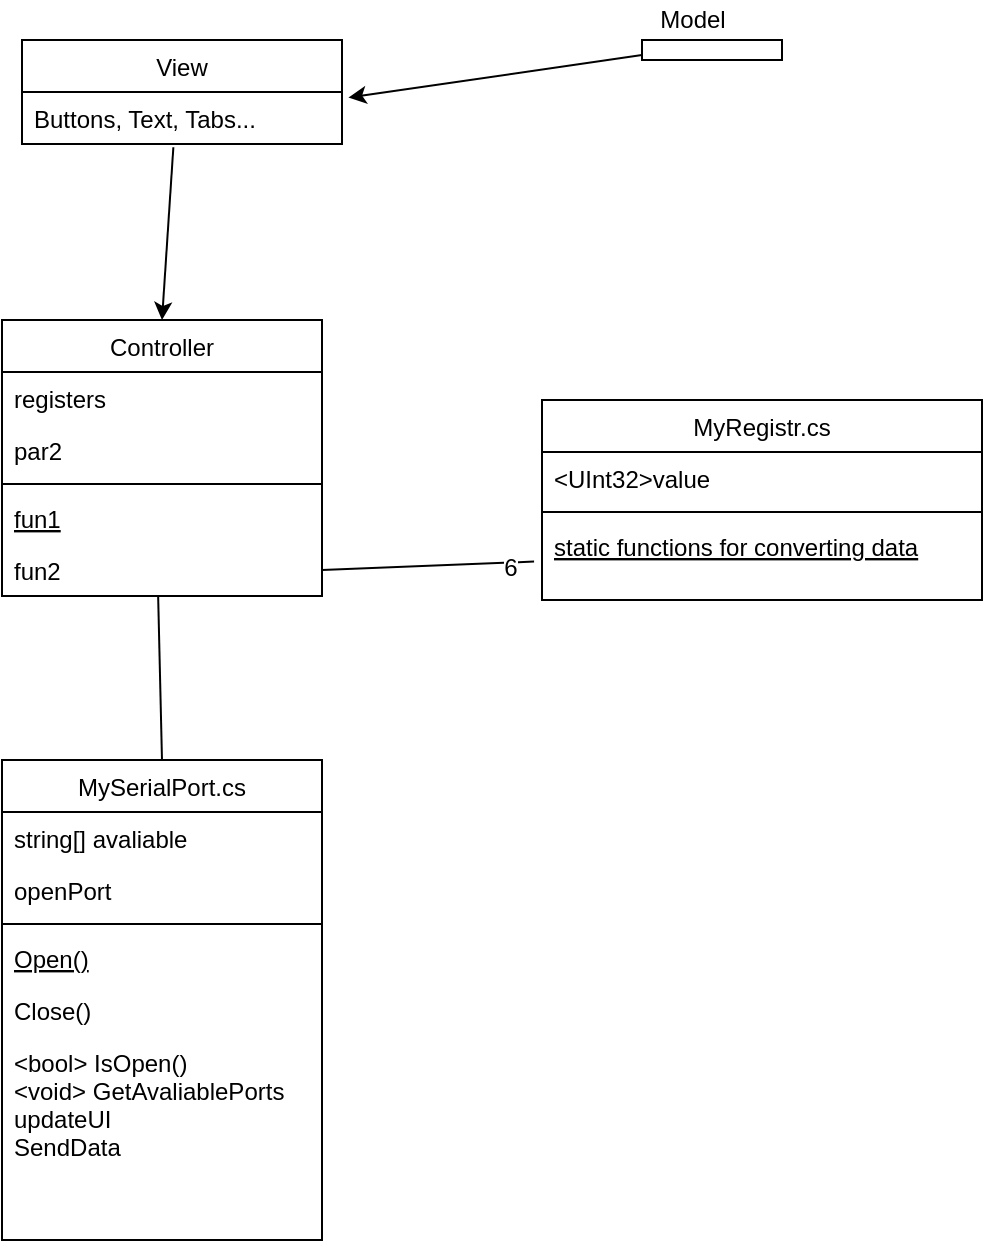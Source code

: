 <mxfile version="12.5.5" type="device"><diagram id="C5RBs43oDa-KdzZeNtuy" name="Page-1"><mxGraphModel dx="932" dy="539" grid="1" gridSize="10" guides="1" tooltips="1" connect="1" arrows="1" fold="1" page="1" pageScale="1" pageWidth="827" pageHeight="1169" math="0" shadow="0"><root><mxCell id="WIyWlLk6GJQsqaUBKTNV-0"/><mxCell id="WIyWlLk6GJQsqaUBKTNV-1" parent="WIyWlLk6GJQsqaUBKTNV-0"/><mxCell id="zkfFHV4jXpPFQw0GAbJ--6" value="Controller" style="swimlane;fontStyle=0;align=center;verticalAlign=top;childLayout=stackLayout;horizontal=1;startSize=26;horizontalStack=0;resizeParent=1;resizeLast=0;collapsible=1;marginBottom=0;rounded=0;shadow=0;strokeWidth=1;" parent="WIyWlLk6GJQsqaUBKTNV-1" vertex="1"><mxGeometry x="190" y="180" width="160" height="138" as="geometry"><mxRectangle x="100" y="170" width="160" height="26" as="alternateBounds"/></mxGeometry></mxCell><mxCell id="zkfFHV4jXpPFQw0GAbJ--7" value="registers" style="text;align=left;verticalAlign=top;spacingLeft=4;spacingRight=4;overflow=hidden;rotatable=0;points=[[0,0.5],[1,0.5]];portConstraint=eastwest;" parent="zkfFHV4jXpPFQw0GAbJ--6" vertex="1"><mxGeometry y="26" width="160" height="26" as="geometry"/></mxCell><mxCell id="zkfFHV4jXpPFQw0GAbJ--8" value="par2" style="text;align=left;verticalAlign=top;spacingLeft=4;spacingRight=4;overflow=hidden;rotatable=0;points=[[0,0.5],[1,0.5]];portConstraint=eastwest;rounded=0;shadow=0;html=0;" parent="zkfFHV4jXpPFQw0GAbJ--6" vertex="1"><mxGeometry y="52" width="160" height="26" as="geometry"/></mxCell><mxCell id="zkfFHV4jXpPFQw0GAbJ--9" value="" style="line;html=1;strokeWidth=1;align=left;verticalAlign=middle;spacingTop=-1;spacingLeft=3;spacingRight=3;rotatable=0;labelPosition=right;points=[];portConstraint=eastwest;" parent="zkfFHV4jXpPFQw0GAbJ--6" vertex="1"><mxGeometry y="78" width="160" height="8" as="geometry"/></mxCell><mxCell id="zkfFHV4jXpPFQw0GAbJ--10" value="fun1" style="text;align=left;verticalAlign=top;spacingLeft=4;spacingRight=4;overflow=hidden;rotatable=0;points=[[0,0.5],[1,0.5]];portConstraint=eastwest;fontStyle=4" parent="zkfFHV4jXpPFQw0GAbJ--6" vertex="1"><mxGeometry y="86" width="160" height="26" as="geometry"/></mxCell><mxCell id="zkfFHV4jXpPFQw0GAbJ--11" value="fun2" style="text;align=left;verticalAlign=top;spacingLeft=4;spacingRight=4;overflow=hidden;rotatable=0;points=[[0,0.5],[1,0.5]];portConstraint=eastwest;" parent="zkfFHV4jXpPFQw0GAbJ--6" vertex="1"><mxGeometry y="112" width="160" height="26" as="geometry"/></mxCell><mxCell id="va4IYHKGkTBYFfasgbMt-0" value="View" style="swimlane;fontStyle=0;align=center;verticalAlign=top;childLayout=stackLayout;horizontal=1;startSize=26;horizontalStack=0;resizeParent=1;resizeLast=0;collapsible=1;marginBottom=0;rounded=0;shadow=0;strokeWidth=1;" vertex="1" parent="WIyWlLk6GJQsqaUBKTNV-1"><mxGeometry x="200" y="40" width="160" height="52" as="geometry"><mxRectangle x="100" y="170" width="160" height="26" as="alternateBounds"/></mxGeometry></mxCell><mxCell id="va4IYHKGkTBYFfasgbMt-1" value="Buttons, Text, Tabs..." style="text;align=left;verticalAlign=top;spacingLeft=4;spacingRight=4;overflow=hidden;rotatable=0;points=[[0,0.5],[1,0.5]];portConstraint=eastwest;" vertex="1" parent="va4IYHKGkTBYFfasgbMt-0"><mxGeometry y="26" width="160" height="26" as="geometry"/></mxCell><mxCell id="va4IYHKGkTBYFfasgbMt-6" value="" style="endArrow=classic;html=1;exitX=0.473;exitY=1.062;exitDx=0;exitDy=0;exitPerimeter=0;entryX=0.5;entryY=0;entryDx=0;entryDy=0;" edge="1" parent="WIyWlLk6GJQsqaUBKTNV-1" source="va4IYHKGkTBYFfasgbMt-1" target="zkfFHV4jXpPFQw0GAbJ--6"><mxGeometry width="50" height="50" relative="1" as="geometry"><mxPoint x="190" y="390" as="sourcePoint"/><mxPoint x="240" y="340" as="targetPoint"/></mxGeometry></mxCell><mxCell id="va4IYHKGkTBYFfasgbMt-7" value="" style="rounded=0;whiteSpace=wrap;html=1;" vertex="1" parent="WIyWlLk6GJQsqaUBKTNV-1"><mxGeometry x="510" y="40" width="70" height="10" as="geometry"/></mxCell><mxCell id="va4IYHKGkTBYFfasgbMt-9" value="Model" style="text;html=1;align=center;verticalAlign=middle;resizable=0;points=[];autosize=1;" vertex="1" parent="WIyWlLk6GJQsqaUBKTNV-1"><mxGeometry x="510" y="20" width="50" height="20" as="geometry"/></mxCell><mxCell id="va4IYHKGkTBYFfasgbMt-10" value="" style="endArrow=classic;html=1;entryX=1.02;entryY=0.108;entryDx=0;entryDy=0;entryPerimeter=0;exitX=0;exitY=0.75;exitDx=0;exitDy=0;" edge="1" parent="WIyWlLk6GJQsqaUBKTNV-1" source="va4IYHKGkTBYFfasgbMt-7" target="va4IYHKGkTBYFfasgbMt-1"><mxGeometry width="50" height="50" relative="1" as="geometry"><mxPoint x="190" y="390" as="sourcePoint"/><mxPoint x="240" y="340" as="targetPoint"/></mxGeometry></mxCell><mxCell id="va4IYHKGkTBYFfasgbMt-11" value="MyRegistr.cs&#10;" style="swimlane;fontStyle=0;align=center;verticalAlign=top;childLayout=stackLayout;horizontal=1;startSize=26;horizontalStack=0;resizeParent=1;resizeLast=0;collapsible=1;marginBottom=0;rounded=0;shadow=0;strokeWidth=1;" vertex="1" parent="WIyWlLk6GJQsqaUBKTNV-1"><mxGeometry x="460" y="220" width="220" height="100" as="geometry"><mxRectangle x="100" y="170" width="160" height="26" as="alternateBounds"/></mxGeometry></mxCell><mxCell id="va4IYHKGkTBYFfasgbMt-12" value="&lt;UInt32&gt;value" style="text;align=left;verticalAlign=top;spacingLeft=4;spacingRight=4;overflow=hidden;rotatable=0;points=[[0,0.5],[1,0.5]];portConstraint=eastwest;" vertex="1" parent="va4IYHKGkTBYFfasgbMt-11"><mxGeometry y="26" width="220" height="26" as="geometry"/></mxCell><mxCell id="va4IYHKGkTBYFfasgbMt-14" value="" style="line;html=1;strokeWidth=1;align=left;verticalAlign=middle;spacingTop=-1;spacingLeft=3;spacingRight=3;rotatable=0;labelPosition=right;points=[];portConstraint=eastwest;" vertex="1" parent="va4IYHKGkTBYFfasgbMt-11"><mxGeometry y="52" width="220" height="8" as="geometry"/></mxCell><mxCell id="va4IYHKGkTBYFfasgbMt-15" value="static functions for converting data" style="text;align=left;verticalAlign=top;spacingLeft=4;spacingRight=4;overflow=hidden;rotatable=0;points=[[0,0.5],[1,0.5]];portConstraint=eastwest;fontStyle=4" vertex="1" parent="va4IYHKGkTBYFfasgbMt-11"><mxGeometry y="60" width="220" height="26" as="geometry"/></mxCell><mxCell id="va4IYHKGkTBYFfasgbMt-17" value="" style="endArrow=none;html=1;entryX=1;entryY=0.5;entryDx=0;entryDy=0;exitX=-0.018;exitY=0.8;exitDx=0;exitDy=0;exitPerimeter=0;" edge="1" parent="WIyWlLk6GJQsqaUBKTNV-1" source="va4IYHKGkTBYFfasgbMt-15" target="zkfFHV4jXpPFQw0GAbJ--11"><mxGeometry width="50" height="50" relative="1" as="geometry"><mxPoint x="190" y="390" as="sourcePoint"/><mxPoint x="240" y="340" as="targetPoint"/></mxGeometry></mxCell><mxCell id="va4IYHKGkTBYFfasgbMt-18" value="6" style="text;html=1;align=center;verticalAlign=middle;resizable=0;points=[];labelBackgroundColor=#ffffff;" vertex="1" connectable="0" parent="va4IYHKGkTBYFfasgbMt-17"><mxGeometry x="-0.768" y="2" relative="1" as="geometry"><mxPoint as="offset"/></mxGeometry></mxCell><mxCell id="va4IYHKGkTBYFfasgbMt-19" value="MySerialPort.cs" style="swimlane;fontStyle=0;align=center;verticalAlign=top;childLayout=stackLayout;horizontal=1;startSize=26;horizontalStack=0;resizeParent=1;resizeLast=0;collapsible=1;marginBottom=0;rounded=0;shadow=0;strokeWidth=1;" vertex="1" parent="WIyWlLk6GJQsqaUBKTNV-1"><mxGeometry x="190" y="400" width="160" height="240" as="geometry"><mxRectangle x="100" y="170" width="160" height="26" as="alternateBounds"/></mxGeometry></mxCell><mxCell id="va4IYHKGkTBYFfasgbMt-20" value="string[] avaliable" style="text;align=left;verticalAlign=top;spacingLeft=4;spacingRight=4;overflow=hidden;rotatable=0;points=[[0,0.5],[1,0.5]];portConstraint=eastwest;" vertex="1" parent="va4IYHKGkTBYFfasgbMt-19"><mxGeometry y="26" width="160" height="26" as="geometry"/></mxCell><mxCell id="va4IYHKGkTBYFfasgbMt-21" value="openPort" style="text;align=left;verticalAlign=top;spacingLeft=4;spacingRight=4;overflow=hidden;rotatable=0;points=[[0,0.5],[1,0.5]];portConstraint=eastwest;rounded=0;shadow=0;html=0;" vertex="1" parent="va4IYHKGkTBYFfasgbMt-19"><mxGeometry y="52" width="160" height="26" as="geometry"/></mxCell><mxCell id="va4IYHKGkTBYFfasgbMt-22" value="" style="line;html=1;strokeWidth=1;align=left;verticalAlign=middle;spacingTop=-1;spacingLeft=3;spacingRight=3;rotatable=0;labelPosition=right;points=[];portConstraint=eastwest;" vertex="1" parent="va4IYHKGkTBYFfasgbMt-19"><mxGeometry y="78" width="160" height="8" as="geometry"/></mxCell><mxCell id="va4IYHKGkTBYFfasgbMt-23" value="Open()" style="text;align=left;verticalAlign=top;spacingLeft=4;spacingRight=4;overflow=hidden;rotatable=0;points=[[0,0.5],[1,0.5]];portConstraint=eastwest;fontStyle=4" vertex="1" parent="va4IYHKGkTBYFfasgbMt-19"><mxGeometry y="86" width="160" height="26" as="geometry"/></mxCell><mxCell id="va4IYHKGkTBYFfasgbMt-24" value="Close()" style="text;align=left;verticalAlign=top;spacingLeft=4;spacingRight=4;overflow=hidden;rotatable=0;points=[[0,0.5],[1,0.5]];portConstraint=eastwest;" vertex="1" parent="va4IYHKGkTBYFfasgbMt-19"><mxGeometry y="112" width="160" height="26" as="geometry"/></mxCell><mxCell id="va4IYHKGkTBYFfasgbMt-31" value="&lt;bool&gt; IsOpen()&#10;&lt;void&gt; GetAvaliablePorts&#10;updateUI&#10;SendData" style="text;align=left;verticalAlign=top;spacingLeft=4;spacingRight=4;overflow=hidden;rotatable=0;points=[[0,0.5],[1,0.5]];portConstraint=eastwest;" vertex="1" parent="va4IYHKGkTBYFfasgbMt-19"><mxGeometry y="138" width="160" height="102" as="geometry"/></mxCell><mxCell id="va4IYHKGkTBYFfasgbMt-33" value="" style="endArrow=none;html=1;entryX=0.488;entryY=1.015;entryDx=0;entryDy=0;entryPerimeter=0;exitX=0.5;exitY=0;exitDx=0;exitDy=0;" edge="1" parent="WIyWlLk6GJQsqaUBKTNV-1" source="va4IYHKGkTBYFfasgbMt-19" target="zkfFHV4jXpPFQw0GAbJ--11"><mxGeometry width="50" height="50" relative="1" as="geometry"><mxPoint x="190" y="670" as="sourcePoint"/><mxPoint x="240" y="620" as="targetPoint"/></mxGeometry></mxCell></root></mxGraphModel></diagram></mxfile>